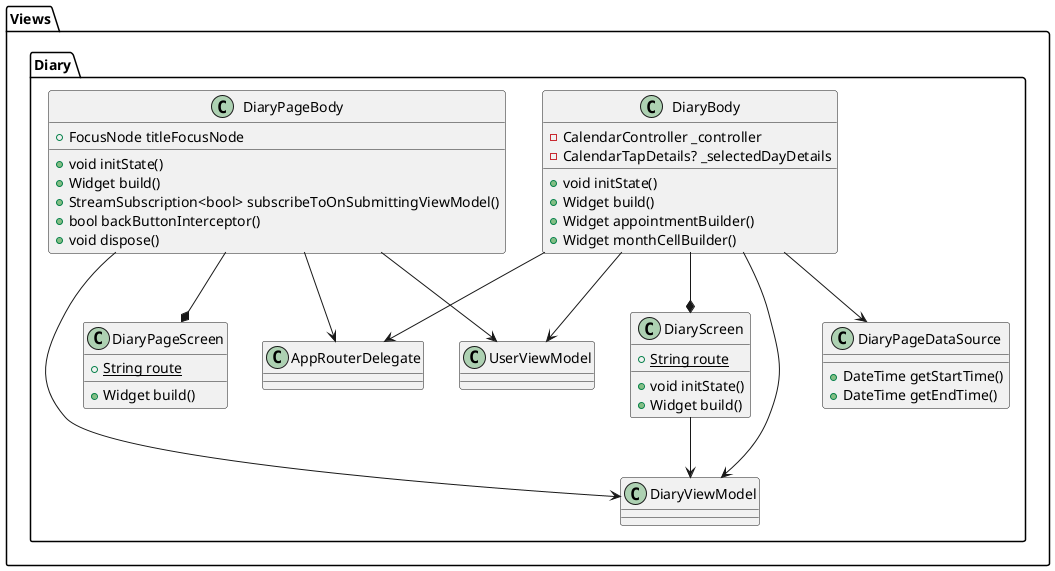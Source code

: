 @startuml ViewsUML
set namespaceSeparator ::
package Views {
    package Diary {
        class "DiaryScreen" {
            {static} +String route
            +void initState()
            +Widget build()
        }
        "DiaryScreen" --> "DiaryViewModel"

        class "DiaryPageDataSource" {
            +DateTime getStartTime()
            +DateTime getEndTime()
        }

        class "DiaryBody" {
            -CalendarController _controller
            -CalendarTapDetails? _selectedDayDetails
            +void initState()
            +Widget build()
            +Widget appointmentBuilder()
            +Widget monthCellBuilder()
        }
        "DiaryBody" --> "DiaryViewModel"
        "DiaryBody" --> "UserViewModel"
        "DiaryBody" --> "AppRouterDelegate"
        "DiaryBody" --* "DiaryScreen"
        "DiaryBody" --> "DiaryPageDataSource"

        class "DiaryPageBody" {
            +FocusNode titleFocusNode
            +void initState()
            +Widget build()
            +StreamSubscription<bool> subscribeToOnSubmittingViewModel()
            +bool backButtonInterceptor()
            +void dispose()
        }
        "DiaryPageBody" --> "DiaryViewModel"
        "DiaryPageBody" --> "UserViewModel"
        "DiaryPageBody" --> "AppRouterDelegate"
        "DiaryPageBody" --* "DiaryPageScreen"

        class "DiaryPageScreen" {
            {static} +String route
            +Widget build()
        }
    }
}

@enduml